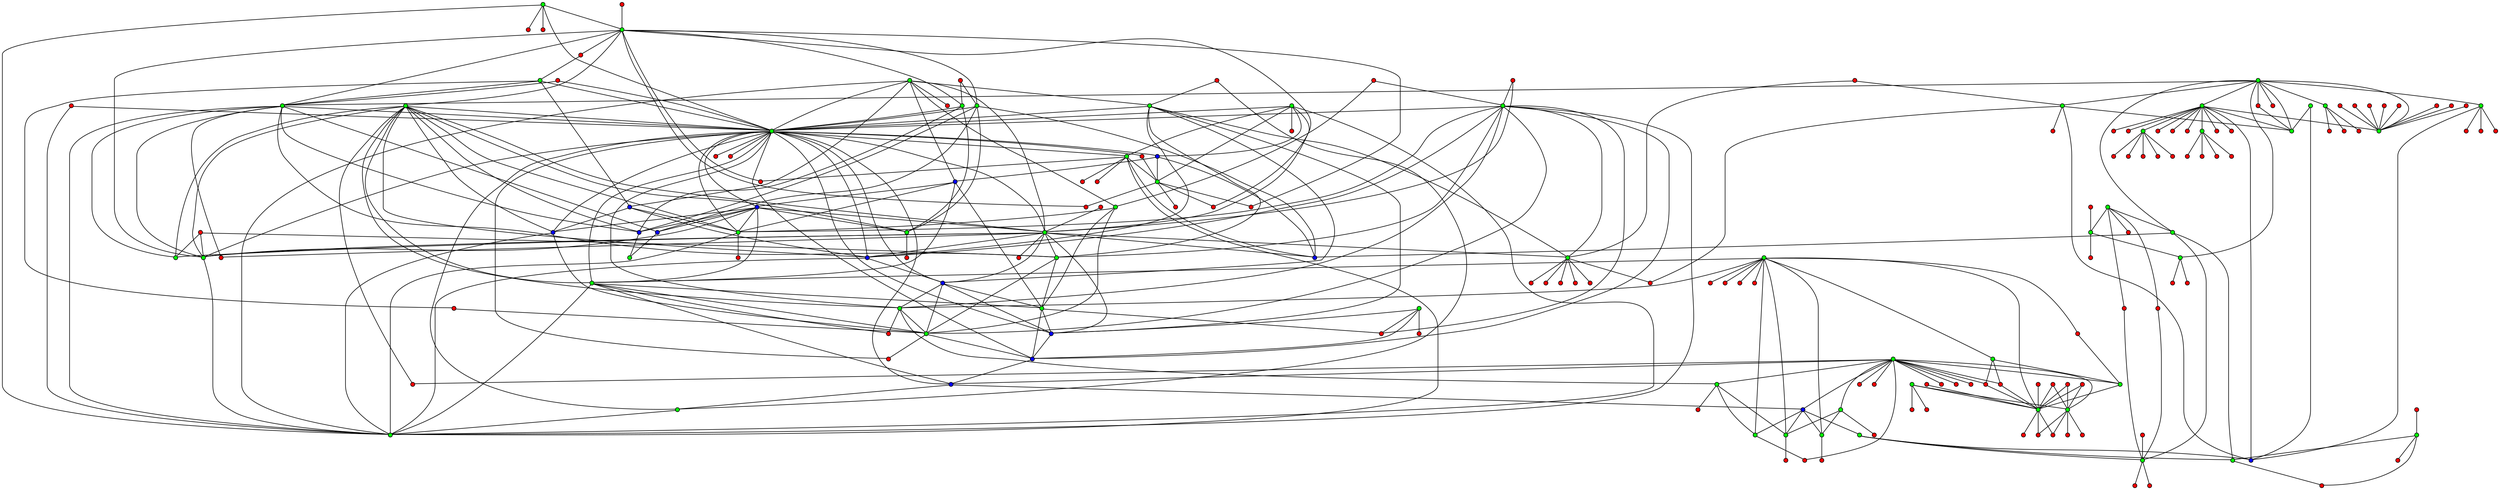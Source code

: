 graph G {
0[shape="circle",width=0.1,label="",style=filled,fillcolor="green"];
1[shape="circle",width=0.1,label="",style=filled,fillcolor="green"];
2[shape="circle",width=0.1,label="",style=filled,fillcolor="red"];
3[shape="circle",width=0.1,label="",style=filled,fillcolor="green"];
4[shape="circle",width=0.1,label="",style=filled,fillcolor="green"];
5[shape="circle",width=0.1,label="",style=filled,fillcolor="green"];
6[shape="circle",width=0.1,label="",style=filled,fillcolor="green"];
7[shape="circle",width=0.1,label="",style=filled,fillcolor="green"];
8[shape="circle",width=0.1,label="",style=filled,fillcolor="green"];
9[shape="circle",width=0.1,label="",style=filled,fillcolor="red"];
10[shape="circle",width=0.1,label="",style=filled,fillcolor="green"];
11[shape="circle",width=0.1,label="",style=filled,fillcolor="green"];
12[shape="circle",width=0.1,label="",style=filled,fillcolor="red"];
13[shape="circle",width=0.1,label="",style=filled,fillcolor="red"];
14[shape="circle",width=0.1,label="",style=filled,fillcolor="red"];
15[shape="circle",width=0.1,label="",style=filled,fillcolor="green"];
16[shape="circle",width=0.1,label="",style=filled,fillcolor="green"];
17[shape="circle",width=0.1,label="",style=filled,fillcolor="red"];
18[shape="circle",width=0.1,label="",style=filled,fillcolor="green"];
19[shape="circle",width=0.1,label="",style=filled,fillcolor="green"];
20[shape="circle",width=0.1,label="",style=filled,fillcolor="green"];
21[shape="circle",width=0.1,label="",style=filled,fillcolor="green"];
22[shape="circle",width=0.1,label="",style=filled,fillcolor="green"];
23[shape="circle",width=0.1,label="",style=filled,fillcolor="red"];
24[shape="circle",width=0.1,label="",style=filled,fillcolor="red"];
25[shape="circle",width=0.1,label="",style=filled,fillcolor="green"];
26[shape="circle",width=0.1,label="",style=filled,fillcolor="green"];
27[shape="circle",width=0.1,label="",style=filled,fillcolor="blue"];
28[shape="circle",width=0.1,label="",style=filled,fillcolor="green"];
29[shape="circle",width=0.1,label="",style=filled,fillcolor="red"];
30[shape="circle",width=0.1,label="",style=filled,fillcolor="green"];
31[shape="circle",width=0.1,label="",style=filled,fillcolor="green"];
32[shape="circle",width=0.1,label="",style=filled,fillcolor="red"];
33[shape="circle",width=0.1,label="",style=filled,fillcolor="red"];
34[shape="circle",width=0.1,label="",style=filled,fillcolor="red"];
35[shape="circle",width=0.1,label="",style=filled,fillcolor="green"];
36[shape="circle",width=0.1,label="",style=filled,fillcolor="green"];
37[shape="circle",width=0.1,label="",style=filled,fillcolor="green"];
38[shape="circle",width=0.1,label="",style=filled,fillcolor="red"];
39[shape="circle",width=0.1,label="",style=filled,fillcolor="red"];
40[shape="circle",width=0.1,label="",style=filled,fillcolor="red"];
41[shape="circle",width=0.1,label="",style=filled,fillcolor="red"];
42[shape="circle",width=0.1,label="",style=filled,fillcolor="green"];
43[shape="circle",width=0.1,label="",style=filled,fillcolor="green"];
44[shape="circle",width=0.1,label="",style=filled,fillcolor="green"];
45[shape="circle",width=0.1,label="",style=filled,fillcolor="red"];
46[shape="circle",width=0.1,label="",style=filled,fillcolor="red"];
47[shape="circle",width=0.1,label="",style=filled,fillcolor="blue"];
48[shape="circle",width=0.1,label="",style=filled,fillcolor="green"];
49[shape="circle",width=0.1,label="",style=filled,fillcolor="blue"];
50[shape="circle",width=0.1,label="",style=filled,fillcolor="green"];
51[shape="circle",width=0.1,label="",style=filled,fillcolor="green"];
52[shape="circle",width=0.1,label="",style=filled,fillcolor="green"];
53[shape="circle",width=0.1,label="",style=filled,fillcolor="red"];
54[shape="circle",width=0.1,label="",style=filled,fillcolor="red"];
55[shape="circle",width=0.1,label="",style=filled,fillcolor="red"];
56[shape="circle",width=0.1,label="",style=filled,fillcolor="green"];
57[shape="circle",width=0.1,label="",style=filled,fillcolor="red"];
58[shape="circle",width=0.1,label="",style=filled,fillcolor="green"];
59[shape="circle",width=0.1,label="",style=filled,fillcolor="red"];
60[shape="circle",width=0.1,label="",style=filled,fillcolor="blue"];
61[shape="circle",width=0.1,label="",style=filled,fillcolor="green"];
62[shape="circle",width=0.1,label="",style=filled,fillcolor="green"];
63[shape="circle",width=0.1,label="",style=filled,fillcolor="blue"];
64[shape="circle",width=0.1,label="",style=filled,fillcolor="blue"];
65[shape="circle",width=0.1,label="",style=filled,fillcolor="blue"];
66[shape="circle",width=0.1,label="",style=filled,fillcolor="green"];
67[shape="circle",width=0.1,label="",style=filled,fillcolor="blue"];
68[shape="circle",width=0.1,label="",style=filled,fillcolor="green"];
69[shape="circle",width=0.1,label="",style=filled,fillcolor="red"];
70[shape="circle",width=0.1,label="",style=filled,fillcolor="blue"];
71[shape="circle",width=0.1,label="",style=filled,fillcolor="green"];
72[shape="circle",width=0.1,label="",style=filled,fillcolor="red"];
73[shape="circle",width=0.1,label="",style=filled,fillcolor="red"];
74[shape="circle",width=0.1,label="",style=filled,fillcolor="red"];
75[shape="circle",width=0.1,label="",style=filled,fillcolor="blue"];
76[shape="circle",width=0.1,label="",style=filled,fillcolor="blue"];
77[shape="circle",width=0.1,label="",style=filled,fillcolor="red"];
78[shape="circle",width=0.1,label="",style=filled,fillcolor="blue"];
79[shape="circle",width=0.1,label="",style=filled,fillcolor="red"];
80[shape="circle",width=0.1,label="",style=filled,fillcolor="red"];
81[shape="circle",width=0.1,label="",style=filled,fillcolor="red"];
82[shape="circle",width=0.1,label="",style=filled,fillcolor="red"];
83[shape="circle",width=0.1,label="",style=filled,fillcolor="red"];
84[shape="circle",width=0.1,label="",style=filled,fillcolor="red"];
85[shape="circle",width=0.1,label="",style=filled,fillcolor="green"];
86[shape="circle",width=0.1,label="",style=filled,fillcolor="red"];
87[shape="circle",width=0.1,label="",style=filled,fillcolor="red"];
88[shape="circle",width=0.1,label="",style=filled,fillcolor="blue"];
89[shape="circle",width=0.1,label="",style=filled,fillcolor="red"];
90[shape="circle",width=0.1,label="",style=filled,fillcolor="red"];
91[shape="circle",width=0.1,label="",style=filled,fillcolor="red"];
92[shape="circle",width=0.1,label="",style=filled,fillcolor="red"];
93[shape="circle",width=0.1,label="",style=filled,fillcolor="red"];
94[shape="circle",width=0.1,label="",style=filled,fillcolor="red"];
95[shape="circle",width=0.1,label="",style=filled,fillcolor="red"];
96[shape="circle",width=0.1,label="",style=filled,fillcolor="green"];
97[shape="circle",width=0.1,label="",style=filled,fillcolor="red"];
98[shape="circle",width=0.1,label="",style=filled,fillcolor="red"];
99[shape="circle",width=0.1,label="",style=filled,fillcolor="green"];
100[shape="circle",width=0.1,label="",style=filled,fillcolor="green"];
101[shape="circle",width=0.1,label="",style=filled,fillcolor="green"];
102[shape="circle",width=0.1,label="",style=filled,fillcolor="green"];
103[shape="circle",width=0.1,label="",style=filled,fillcolor="green"];
104[shape="circle",width=0.1,label="",style=filled,fillcolor="green"];
105[shape="circle",width=0.1,label="",style=filled,fillcolor="green"];
106[shape="circle",width=0.1,label="",style=filled,fillcolor="red"];
107[shape="circle",width=0.1,label="",style=filled,fillcolor="red"];
108[shape="circle",width=0.1,label="",style=filled,fillcolor="red"];
109[shape="circle",width=0.1,label="",style=filled,fillcolor="blue"];
110[shape="circle",width=0.1,label="",style=filled,fillcolor="red"];
111[shape="circle",width=0.1,label="",style=filled,fillcolor="green"];
112[shape="circle",width=0.1,label="",style=filled,fillcolor="red"];
113[shape="circle",width=0.1,label="",style=filled,fillcolor="red"];
114[shape="circle",width=0.1,label="",style=filled,fillcolor="red"];
115[shape="circle",width=0.1,label="",style=filled,fillcolor="green"];
116[shape="circle",width=0.1,label="",style=filled,fillcolor="red"];
117[shape="circle",width=0.1,label="",style=filled,fillcolor="red"];
118[shape="circle",width=0.1,label="",style=filled,fillcolor="red"];
119[shape="circle",width=0.1,label="",style=filled,fillcolor="red"];
120[shape="circle",width=0.1,label="",style=filled,fillcolor="red"];
121[shape="circle",width=0.1,label="",style=filled,fillcolor="red"];
122[shape="circle",width=0.1,label="",style=filled,fillcolor="green"];
123[shape="circle",width=0.1,label="",style=filled,fillcolor="red"];
124[shape="circle",width=0.1,label="",style=filled,fillcolor="red"];
125[shape="circle",width=0.1,label="",style=filled,fillcolor="green"];
126[shape="circle",width=0.1,label="",style=filled,fillcolor="green"];
127[shape="circle",width=0.1,label="",style=filled,fillcolor="red"];
128[shape="circle",width=0.1,label="",style=filled,fillcolor="green"];
129[shape="circle",width=0.1,label="",style=filled,fillcolor="green"];
130[shape="circle",width=0.1,label="",style=filled,fillcolor="red"];
131[shape="circle",width=0.1,label="",style=filled,fillcolor="red"];
132[shape="circle",width=0.1,label="",style=filled,fillcolor="red"];
133[shape="circle",width=0.1,label="",style=filled,fillcolor="red"];
134[shape="circle",width=0.1,label="",style=filled,fillcolor="red"];
135[shape="circle",width=0.1,label="",style=filled,fillcolor="blue"];
136[shape="circle",width=0.1,label="",style=filled,fillcolor="red"];
137[shape="circle",width=0.1,label="",style=filled,fillcolor="red"];
138[shape="circle",width=0.1,label="",style=filled,fillcolor="red"];
139[shape="circle",width=0.1,label="",style=filled,fillcolor="red"];
140[shape="circle",width=0.1,label="",style=filled,fillcolor="red"];
141[shape="circle",width=0.1,label="",style=filled,fillcolor="red"];
142[shape="circle",width=0.1,label="",style=filled,fillcolor="red"];
143[shape="circle",width=0.1,label="",style=filled,fillcolor="red"];
144[shape="circle",width=0.1,label="",style=filled,fillcolor="red"];
145[shape="circle",width=0.1,label="",style=filled,fillcolor="green"];
146[shape="circle",width=0.1,label="",style=filled,fillcolor="red"];
147[shape="circle",width=0.1,label="",style=filled,fillcolor="red"];
148[shape="circle",width=0.1,label="",style=filled,fillcolor="red"];
149[shape="circle",width=0.1,label="",style=filled,fillcolor="green"];
150[shape="circle",width=0.1,label="",style=filled,fillcolor="red"];
151[shape="circle",width=0.1,label="",style=filled,fillcolor="red"];
152[shape="circle",width=0.1,label="",style=filled,fillcolor="red"];
153[shape="circle",width=0.1,label="",style=filled,fillcolor="green"];
154[shape="circle",width=0.1,label="",style=filled,fillcolor="red"];
155[shape="circle",width=0.1,label="",style=filled,fillcolor="red"];
156[shape="circle",width=0.1,label="",style=filled,fillcolor="red"];
157[shape="circle",width=0.1,label="",style=filled,fillcolor="red"];
158[shape="circle",width=0.1,label="",style=filled,fillcolor="red"];
159[shape="circle",width=0.1,label="",style=filled,fillcolor="red"];
160[shape="circle",width=0.1,label="",style=filled,fillcolor="red"];
161[shape="circle",width=0.1,label="",style=filled,fillcolor="red"];
162[shape="circle",width=0.1,label="",style=filled,fillcolor="red"];
163[shape="circle",width=0.1,label="",style=filled,fillcolor="red"];
164[shape="circle",width=0.1,label="",style=filled,fillcolor="red"];
165[shape="circle",width=0.1,label="",style=filled,fillcolor="red"];
166[shape="circle",width=0.1,label="",style=filled,fillcolor="red"];
167[shape="circle",width=0.1,label="",style=filled,fillcolor="red"];
168[shape="circle",width=0.1,label="",style=filled,fillcolor="green"];
169[shape="circle",width=0.1,label="",style=filled,fillcolor="red"];
170[shape="circle",width=0.1,label="",style=filled,fillcolor="red"];
171[shape="circle",width=0.1,label="",style=filled,fillcolor="red"];
172[shape="circle",width=0.1,label="",style=filled,fillcolor="red"];
173[shape="circle",width=0.1,label="",style=filled,fillcolor="red"];
174[shape="circle",width=0.1,label="",style=filled,fillcolor="red"];
175[shape="circle",width=0.1,label="",style=filled,fillcolor="red"];
176[shape="circle",width=0.1,label="",style=filled,fillcolor="red"];
177[shape="circle",width=0.1,label="",style=filled,fillcolor="green"];
178[shape="circle",width=0.1,label="",style=filled,fillcolor="red"];
179[shape="circle",width=0.1,label="",style=filled,fillcolor="red"];
180[shape="circle",width=0.1,label="",style=filled,fillcolor="red"];
181[shape="circle",width=0.1,label="",style=filled,fillcolor="red"];
182[shape="circle",width=0.1,label="",style=filled,fillcolor="red"];
183[shape="circle",width=0.1,label="",style=filled,fillcolor="red"];
184[shape="circle",width=0.1,label="",style=filled,fillcolor="red"];
185[shape="circle",width=0.1,label="",style=filled,fillcolor="red"];
186[shape="circle",width=0.1,label="",style=filled,fillcolor="red"];
187[shape="circle",width=0.1,label="",style=filled,fillcolor="red"];
188[shape="circle",width=0.1,label="",style=filled,fillcolor="red"];
189[shape="circle",width=0.1,label="",style=filled,fillcolor="red"];
190[shape="circle",width=0.1,label="",style=filled,fillcolor="red"];
2--0 ;
2--1 ;
4--5 ;
4--15 ;
4--16 ;
4--17 ;
4--18 ;
4--19 ;
4--1 ;
4--20 ;
4--21 ;
4--22 ;
4--23 ;
6--7 ;
6--8 ;
6--26 ;
6--27 ;
6--28 ;
6--29 ;
6--30 ;
24--25 ;
31--25 ;
31--32 ;
31--8 ;
31--33 ;
31--30 ;
25--9 ;
25--10 ;
25--35 ;
25--36 ;
25--5 ;
25--37 ;
25--38 ;
25--39 ;
25--40 ;
25--41 ;
9--3 ;
34--42 ;
34--43 ;
11--12 ;
11--42 ;
11--47 ;
11--7 ;
11--48 ;
11--8 ;
11--49 ;
11--30 ;
42--50 ;
42--51 ;
42--52 ;
47--50 ;
47--44 ;
47--52 ;
45--5 ;
45--8 ;
13--8 ;
13--30 ;
3--5 ;
3--8 ;
3--49 ;
3--53 ;
14--7 ;
14--43 ;
55--48 ;
55--56 ;
59--7 ;
57--10 ;
57--35 ;
10--60 ;
10--8 ;
10--61 ;
35--63 ;
35--60 ;
35--8 ;
35--61 ;
35--65 ;
64--63 ;
64--60 ;
64--7 ;
64--37 ;
64--8 ;
64--67 ;
64--50 ;
64--44 ;
64--61 ;
36--60 ;
36--7 ;
36--37 ;
36--66 ;
36--8 ;
36--67 ;
36--50 ;
36--44 ;
36--68 ;
36--69 ;
36--61 ;
36--70 ;
63--5 ;
63--58 ;
60--5 ;
60--58 ;
5--37 ;
5--71 ;
5--66 ;
5--72 ;
5--8 ;
5--30 ;
74--37 ;
74--71 ;
74--66 ;
7--37 ;
7--71 ;
7--66 ;
7--72 ;
7--0 ;
7--8 ;
7--75 ;
7--76 ;
7--77 ;
7--70 ;
7--65 ;
48--71 ;
48--0 ;
48--8 ;
48--75 ;
48--76 ;
48--70 ;
43--71 ;
43--0 ;
43--8 ;
43--50 ;
43--68 ;
43--51 ;
43--78 ;
43--79 ;
43--70 ;
43--30 ;
37--8 ;
37--30 ;
71--51 ;
71--52 ;
0--73 ;
0--80 ;
0--81 ;
0--82 ;
0--83 ;
0--84 ;
8--67 ;
8--75 ;
8--87 ;
8--50 ;
8--44 ;
8--68 ;
8--88 ;
8--89 ;
8--26 ;
8--27 ;
8--90 ;
8--76 ;
8--78 ;
8--70 ;
8--56 ;
8--91 ;
49--67 ;
49--50 ;
67--51 ;
67--30 ;
53--51 ;
75--68 ;
75--51 ;
75--52 ;
50--86 ;
50--30 ;
85--44 ;
85--68 ;
85--92 ;
85--93 ;
85--95 ;
85--96 ;
85--97 ;
85--98 ;
85--99 ;
85--100 ;
85--101 ;
85--102 ;
44--88 ;
44--94 ;
44--51 ;
44--52 ;
44--30 ;
68--103 ;
68--94 ;
68--51 ;
104--103 ;
104--69 ;
104--88 ;
104--105 ;
104--108 ;
104--109 ;
104--110 ;
104--111 ;
104--112 ;
104--113 ;
104--114 ;
104--115 ;
104--116 ;
104--117 ;
104--118 ;
103--54 ;
103--100 ;
103--101 ;
88--56 ;
89--28 ;
26--28 ;
26--38 ;
26--106 ;
26--65 ;
26--107 ;
26--30 ;
27--28 ;
27--65 ;
28--39 ;
28--40 ;
28--41 ;
28--121 ;
61--119 ;
62--120 ;
62--76 ;
62--78 ;
62--79 ;
51--78 ;
51--91 ;
52--76 ;
52--78 ;
52--79 ;
70--30 ;
56--30 ;
126--123 ;
126--15 ;
126--124 ;
126--127 ;
126--128 ;
123--125 ;
15--125 ;
15--129 ;
122--125 ;
122--129 ;
46--125 ;
127--125 ;
16--134 ;
16--130 ;
16--131 ;
16--135 ;
17--20 ;
18--132 ;
18--133 ;
18--136 ;
125--138 ;
125--139 ;
141--22 ;
142--22 ;
137--22 ;
140--22 ;
143--22 ;
144--22 ;
19--20 ;
19--135 ;
19--146 ;
19--147 ;
19--148 ;
19--149 ;
19--150 ;
19--151 ;
19--152 ;
19--153 ;
19--154 ;
19--22 ;
1--20 ;
1--135 ;
1--155 ;
1--84 ;
145--20 ;
145--135 ;
149--160 ;
149--156 ;
149--157 ;
149--162 ;
149--163 ;
161--128 ;
128--21 ;
128--164 ;
21--165 ;
21--166 ;
158--168 ;
168--129 ;
168--159 ;
168--169 ;
129--159 ;
153--167 ;
153--170 ;
153--171 ;
153--172 ;
173--22 ;
174--22 ;
175--102 ;
177--178 ;
177--115 ;
177--102 ;
177--179 ;
180--115 ;
180--102 ;
96--111 ;
96--112 ;
96--113 ;
105--99 ;
105--100 ;
105--181 ;
176--115 ;
176--102 ;
182--115 ;
182--102 ;
97--111 ;
109--99 ;
109--100 ;
109--101 ;
183--102 ;
99--184 ;
100--185 ;
101--117 ;
111--102 ;
112--102 ;
113--102 ;
115--186 ;
115--187 ;
115--188 ;
115--189 ;
102--190 ;
102--187 ;
102--189 ;
15--65 ;
27--47 ;
47--64 ;
49--70 ;
70--75 ;
75--76 ;
76--78 ;
78--88 ;
88--109 ;
109--122 ;
122--135 ;
}
